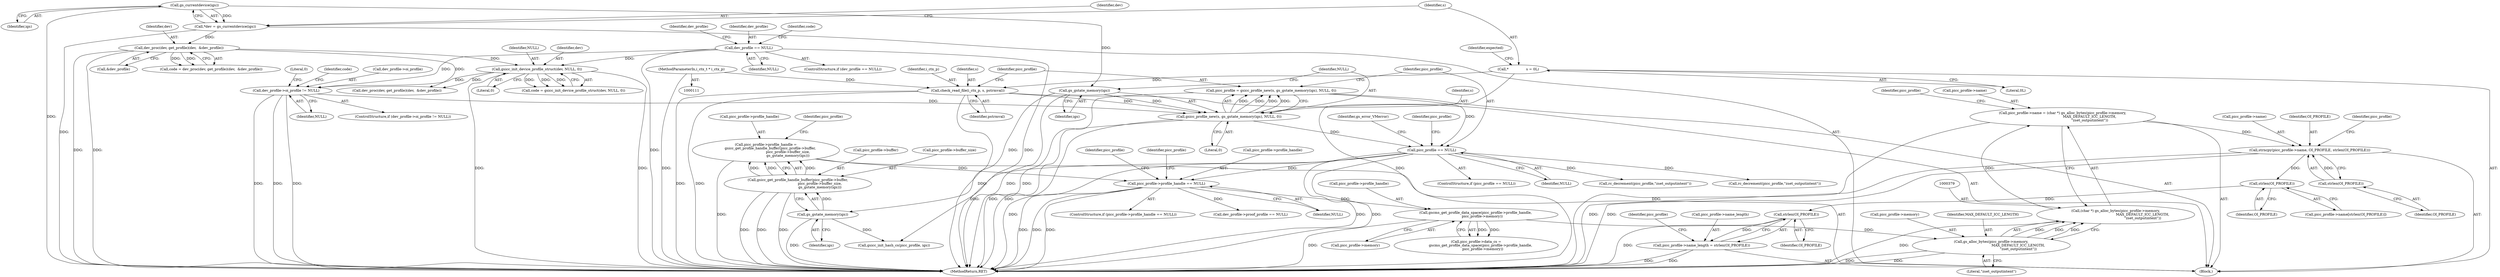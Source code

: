 digraph "0_ghostscript_67d760ab775dae4efe803b5944b0439aa3c0b04a_1@API" {
"1000405" [label="(Call,strlen(OI_PROFILE))"];
"1000398" [label="(Call,strlen(OI_PROFILE))"];
"1000386" [label="(Call,strncpy(picc_profile->name, OI_PROFILE, strlen(OI_PROFILE)))"];
"1000374" [label="(Call,picc_profile->name = (char *) gs_alloc_bytes(picc_profile->memory,\n                                                 MAX_DEFAULT_ICC_LENGTH,\n                                                 \"zset_outputintent\"))"];
"1000378" [label="(Call,(char *) gs_alloc_bytes(picc_profile->memory,\n                                                 MAX_DEFAULT_ICC_LENGTH,\n                                                 \"zset_outputintent\"))"];
"1000380" [label="(Call,gs_alloc_bytes(picc_profile->memory,\n                                                 MAX_DEFAULT_ICC_LENGTH,\n                                                 \"zset_outputintent\"))"];
"1000302" [label="(Call,gscms_get_profile_data_space(picc_profile->profile_handle,\n            picc_profile->memory))"];
"1000286" [label="(Call,picc_profile->profile_handle == NULL)"];
"1000272" [label="(Call,picc_profile->profile_handle =\n        gsicc_get_profile_handle_buffer(picc_profile->buffer,\n                                        picc_profile->buffer_size,\n                                        gs_gstate_memory(igs)))"];
"1000276" [label="(Call,gsicc_get_profile_handle_buffer(picc_profile->buffer,\n                                        picc_profile->buffer_size,\n                                        gs_gstate_memory(igs)))"];
"1000283" [label="(Call,gs_gstate_memory(igs))"];
"1000255" [label="(Call,gs_gstate_memory(igs))"];
"1000125" [label="(Call,gs_currentdevice(igs))"];
"1000260" [label="(Call,picc_profile == NULL)"];
"1000251" [label="(Call,picc_profile = gsicc_profile_new(s, gs_gstate_memory(igs), NULL, 0))"];
"1000253" [label="(Call,gsicc_profile_new(s, gs_gstate_memory(igs), NULL, 0))"];
"1000247" [label="(Call,check_read_file(i_ctx_p, s, pstrmval))"];
"1000112" [label="(MethodParameterIn,i_ctx_t * i_ctx_p)"];
"1000129" [label="(Call,*                s = 0L)"];
"1000205" [label="(Call,dev_profile->oi_profile != NULL)"];
"1000176" [label="(Call,dev_profile == NULL)"];
"1000182" [label="(Call,gsicc_init_device_profile_struct(dev, NULL, 0))"];
"1000165" [label="(Call,dev_proc(dev, get_profile)(dev,  &dev_profile))"];
"1000123" [label="(Call,*dev = gs_currentdevice(igs))"];
"1000391" [label="(Call,strlen(OI_PROFILE))"];
"1000401" [label="(Call,picc_profile->name_length = strlen(OI_PROFILE))"];
"1000396" [label="(Identifier,picc_profile)"];
"1000381" [label="(Call,picc_profile->memory)"];
"1000175" [label="(ControlStructure,if (dev_profile == NULL))"];
"1000249" [label="(Identifier,s)"];
"1000180" [label="(Call,code = gsicc_init_device_profile_struct(dev, NULL, 0))"];
"1000272" [label="(Call,picc_profile->profile_handle =\n        gsicc_get_profile_handle_buffer(picc_profile->buffer,\n                                        picc_profile->buffer_size,\n                                        gs_gstate_memory(igs)))"];
"1000409" [label="(Identifier,picc_profile)"];
"1000123" [label="(Call,*dev = gs_currentdevice(igs))"];
"1000386" [label="(Call,strncpy(picc_profile->name, OI_PROFILE, strlen(OI_PROFILE)))"];
"1000251" [label="(Call,picc_profile = gsicc_profile_new(s, gs_gstate_memory(igs), NULL, 0))"];
"1000300" [label="(Identifier,picc_profile)"];
"1000177" [label="(Identifier,dev_profile)"];
"1000258" [label="(Literal,0)"];
"1000257" [label="(Identifier,NULL)"];
"1000280" [label="(Call,picc_profile->buffer_size)"];
"1000112" [label="(MethodParameterIn,i_ctx_t * i_ctx_p)"];
"1000378" [label="(Call,(char *) gs_alloc_bytes(picc_profile->memory,\n                                                 MAX_DEFAULT_ICC_LENGTH,\n                                                 \"zset_outputintent\"))"];
"1000394" [label="(Call,picc_profile->name[strlen(OI_PROFILE)])"];
"1000276" [label="(Call,gsicc_get_profile_handle_buffer(picc_profile->buffer,\n                                        picc_profile->buffer_size,\n                                        gs_gstate_memory(igs)))"];
"1000212" [label="(Literal,0)"];
"1000392" [label="(Identifier,OI_PROFILE)"];
"1000277" [label="(Call,picc_profile->buffer)"];
"1000166" [label="(Identifier,dev)"];
"1000181" [label="(Identifier,code)"];
"1000302" [label="(Call,gscms_get_profile_data_space(picc_profile->profile_handle,\n            picc_profile->memory))"];
"1000182" [label="(Call,gsicc_init_device_profile_struct(dev, NULL, 0))"];
"1000385" [label="(Literal,\"zset_outputintent\")"];
"1000194" [label="(Call,dev_proc(dev, get_profile)(dev,  &dev_profile))"];
"1000391" [label="(Call,strlen(OI_PROFILE))"];
"1000259" [label="(ControlStructure,if (picc_profile == NULL))"];
"1000183" [label="(Identifier,dev)"];
"1000163" [label="(Call,code = dev_proc(dev, get_profile)(dev,  &dev_profile))"];
"1000265" [label="(Identifier,gs_error_VMerror)"];
"1000405" [label="(Call,strlen(OI_PROFILE))"];
"1000375" [label="(Call,picc_profile->name)"];
"1000261" [label="(Identifier,picc_profile)"];
"1000129" [label="(Call,*                s = 0L)"];
"1000284" [label="(Identifier,igs)"];
"1000176" [label="(Call,dev_profile == NULL)"];
"1000209" [label="(Identifier,NULL)"];
"1000185" [label="(Literal,0)"];
"1000260" [label="(Call,picc_profile == NULL)"];
"1000252" [label="(Identifier,picc_profile)"];
"1000366" [label="(Call,gsicc_init_hash_cs(picc_profile, igs))"];
"1000298" [label="(Call,picc_profile->data_cs =\n        gscms_get_profile_data_space(picc_profile->profile_handle,\n            picc_profile->memory))"];
"1000207" [label="(Identifier,dev_profile)"];
"1000126" [label="(Identifier,igs)"];
"1000303" [label="(Call,picc_profile->profile_handle)"];
"1000214" [label="(Identifier,code)"];
"1000204" [label="(ControlStructure,if (dev_profile->oi_profile != NULL))"];
"1000285" [label="(ControlStructure,if (picc_profile->profile_handle == NULL))"];
"1000269" [label="(Identifier,picc_profile)"];
"1000255" [label="(Call,gs_gstate_memory(igs))"];
"1000256" [label="(Identifier,igs)"];
"1000250" [label="(Identifier,pstrmval)"];
"1000262" [label="(Identifier,NULL)"];
"1000283" [label="(Call,gs_gstate_memory(igs))"];
"1000387" [label="(Call,picc_profile->name)"];
"1000253" [label="(Call,gsicc_profile_new(s, gs_gstate_memory(igs), NULL, 0))"];
"1000374" [label="(Call,picc_profile->name = (char *) gs_alloc_bytes(picc_profile->memory,\n                                                 MAX_DEFAULT_ICC_LENGTH,\n                                                 \"zset_outputintent\"))"];
"1000113" [label="(Block,)"];
"1000206" [label="(Call,dev_profile->oi_profile)"];
"1000254" [label="(Identifier,s)"];
"1000165" [label="(Call,dev_proc(dev, get_profile)(dev,  &dev_profile))"];
"1000287" [label="(Call,picc_profile->profile_handle)"];
"1000167" [label="(Call,&dev_profile)"];
"1000248" [label="(Identifier,i_ctx_p)"];
"1000390" [label="(Identifier,OI_PROFILE)"];
"1000286" [label="(Call,picc_profile->profile_handle == NULL)"];
"1000380" [label="(Call,gs_alloc_bytes(picc_profile->memory,\n                                                 MAX_DEFAULT_ICC_LENGTH,\n                                                 \"zset_outputintent\"))"];
"1000451" [label="(Call,dev_profile->proof_profile == NULL)"];
"1000361" [label="(Call,rc_decrement(picc_profile,\"zset_outputintent\"))"];
"1000399" [label="(Identifier,OI_PROFILE)"];
"1000124" [label="(Identifier,dev)"];
"1000384" [label="(Identifier,MAX_DEFAULT_ICC_LENGTH)"];
"1000273" [label="(Call,picc_profile->profile_handle)"];
"1000406" [label="(Identifier,OI_PROFILE)"];
"1000131" [label="(Literal,0L)"];
"1000290" [label="(Identifier,NULL)"];
"1000401" [label="(Call,picc_profile->name_length = strlen(OI_PROFILE))"];
"1000184" [label="(Identifier,NULL)"];
"1000292" [label="(Call,rc_decrement(picc_profile,\"zset_outputintent\"))"];
"1000398" [label="(Call,strlen(OI_PROFILE))"];
"1000178" [label="(Identifier,NULL)"];
"1000125" [label="(Call,gs_currentdevice(igs))"];
"1000306" [label="(Call,picc_profile->memory)"];
"1000139" [label="(Identifier,expected)"];
"1000524" [label="(MethodReturn,RET)"];
"1000247" [label="(Call,check_read_file(i_ctx_p, s, pstrmval))"];
"1000288" [label="(Identifier,picc_profile)"];
"1000388" [label="(Identifier,picc_profile)"];
"1000130" [label="(Identifier,s)"];
"1000402" [label="(Call,picc_profile->name_length)"];
"1000205" [label="(Call,dev_profile->oi_profile != NULL)"];
"1000293" [label="(Identifier,picc_profile)"];
"1000405" -> "1000401"  [label="AST: "];
"1000405" -> "1000406"  [label="CFG: "];
"1000406" -> "1000405"  [label="AST: "];
"1000401" -> "1000405"  [label="CFG: "];
"1000405" -> "1000524"  [label="DDG: "];
"1000405" -> "1000401"  [label="DDG: "];
"1000398" -> "1000405"  [label="DDG: "];
"1000398" -> "1000394"  [label="AST: "];
"1000398" -> "1000399"  [label="CFG: "];
"1000399" -> "1000398"  [label="AST: "];
"1000394" -> "1000398"  [label="CFG: "];
"1000386" -> "1000398"  [label="DDG: "];
"1000386" -> "1000113"  [label="AST: "];
"1000386" -> "1000391"  [label="CFG: "];
"1000387" -> "1000386"  [label="AST: "];
"1000390" -> "1000386"  [label="AST: "];
"1000391" -> "1000386"  [label="AST: "];
"1000396" -> "1000386"  [label="CFG: "];
"1000386" -> "1000524"  [label="DDG: "];
"1000386" -> "1000524"  [label="DDG: "];
"1000374" -> "1000386"  [label="DDG: "];
"1000391" -> "1000386"  [label="DDG: "];
"1000374" -> "1000113"  [label="AST: "];
"1000374" -> "1000378"  [label="CFG: "];
"1000375" -> "1000374"  [label="AST: "];
"1000378" -> "1000374"  [label="AST: "];
"1000388" -> "1000374"  [label="CFG: "];
"1000374" -> "1000524"  [label="DDG: "];
"1000378" -> "1000374"  [label="DDG: "];
"1000378" -> "1000380"  [label="CFG: "];
"1000379" -> "1000378"  [label="AST: "];
"1000380" -> "1000378"  [label="AST: "];
"1000378" -> "1000524"  [label="DDG: "];
"1000380" -> "1000378"  [label="DDG: "];
"1000380" -> "1000378"  [label="DDG: "];
"1000380" -> "1000378"  [label="DDG: "];
"1000380" -> "1000385"  [label="CFG: "];
"1000381" -> "1000380"  [label="AST: "];
"1000384" -> "1000380"  [label="AST: "];
"1000385" -> "1000380"  [label="AST: "];
"1000380" -> "1000524"  [label="DDG: "];
"1000380" -> "1000524"  [label="DDG: "];
"1000302" -> "1000380"  [label="DDG: "];
"1000302" -> "1000298"  [label="AST: "];
"1000302" -> "1000306"  [label="CFG: "];
"1000303" -> "1000302"  [label="AST: "];
"1000306" -> "1000302"  [label="AST: "];
"1000298" -> "1000302"  [label="CFG: "];
"1000302" -> "1000524"  [label="DDG: "];
"1000302" -> "1000298"  [label="DDG: "];
"1000302" -> "1000298"  [label="DDG: "];
"1000286" -> "1000302"  [label="DDG: "];
"1000286" -> "1000285"  [label="AST: "];
"1000286" -> "1000290"  [label="CFG: "];
"1000287" -> "1000286"  [label="AST: "];
"1000290" -> "1000286"  [label="AST: "];
"1000293" -> "1000286"  [label="CFG: "];
"1000300" -> "1000286"  [label="CFG: "];
"1000286" -> "1000524"  [label="DDG: "];
"1000286" -> "1000524"  [label="DDG: "];
"1000286" -> "1000524"  [label="DDG: "];
"1000272" -> "1000286"  [label="DDG: "];
"1000260" -> "1000286"  [label="DDG: "];
"1000286" -> "1000451"  [label="DDG: "];
"1000272" -> "1000113"  [label="AST: "];
"1000272" -> "1000276"  [label="CFG: "];
"1000273" -> "1000272"  [label="AST: "];
"1000276" -> "1000272"  [label="AST: "];
"1000288" -> "1000272"  [label="CFG: "];
"1000272" -> "1000524"  [label="DDG: "];
"1000276" -> "1000272"  [label="DDG: "];
"1000276" -> "1000272"  [label="DDG: "];
"1000276" -> "1000272"  [label="DDG: "];
"1000276" -> "1000283"  [label="CFG: "];
"1000277" -> "1000276"  [label="AST: "];
"1000280" -> "1000276"  [label="AST: "];
"1000283" -> "1000276"  [label="AST: "];
"1000276" -> "1000524"  [label="DDG: "];
"1000276" -> "1000524"  [label="DDG: "];
"1000276" -> "1000524"  [label="DDG: "];
"1000283" -> "1000276"  [label="DDG: "];
"1000283" -> "1000284"  [label="CFG: "];
"1000284" -> "1000283"  [label="AST: "];
"1000283" -> "1000524"  [label="DDG: "];
"1000255" -> "1000283"  [label="DDG: "];
"1000283" -> "1000366"  [label="DDG: "];
"1000255" -> "1000253"  [label="AST: "];
"1000255" -> "1000256"  [label="CFG: "];
"1000256" -> "1000255"  [label="AST: "];
"1000257" -> "1000255"  [label="CFG: "];
"1000255" -> "1000524"  [label="DDG: "];
"1000255" -> "1000253"  [label="DDG: "];
"1000125" -> "1000255"  [label="DDG: "];
"1000125" -> "1000123"  [label="AST: "];
"1000125" -> "1000126"  [label="CFG: "];
"1000126" -> "1000125"  [label="AST: "];
"1000123" -> "1000125"  [label="CFG: "];
"1000125" -> "1000524"  [label="DDG: "];
"1000125" -> "1000123"  [label="DDG: "];
"1000260" -> "1000259"  [label="AST: "];
"1000260" -> "1000262"  [label="CFG: "];
"1000261" -> "1000260"  [label="AST: "];
"1000262" -> "1000260"  [label="AST: "];
"1000265" -> "1000260"  [label="CFG: "];
"1000269" -> "1000260"  [label="CFG: "];
"1000260" -> "1000524"  [label="DDG: "];
"1000260" -> "1000524"  [label="DDG: "];
"1000260" -> "1000524"  [label="DDG: "];
"1000251" -> "1000260"  [label="DDG: "];
"1000253" -> "1000260"  [label="DDG: "];
"1000260" -> "1000292"  [label="DDG: "];
"1000260" -> "1000361"  [label="DDG: "];
"1000260" -> "1000366"  [label="DDG: "];
"1000251" -> "1000113"  [label="AST: "];
"1000251" -> "1000253"  [label="CFG: "];
"1000252" -> "1000251"  [label="AST: "];
"1000253" -> "1000251"  [label="AST: "];
"1000261" -> "1000251"  [label="CFG: "];
"1000251" -> "1000524"  [label="DDG: "];
"1000253" -> "1000251"  [label="DDG: "];
"1000253" -> "1000251"  [label="DDG: "];
"1000253" -> "1000251"  [label="DDG: "];
"1000253" -> "1000251"  [label="DDG: "];
"1000253" -> "1000258"  [label="CFG: "];
"1000254" -> "1000253"  [label="AST: "];
"1000257" -> "1000253"  [label="AST: "];
"1000258" -> "1000253"  [label="AST: "];
"1000253" -> "1000524"  [label="DDG: "];
"1000253" -> "1000524"  [label="DDG: "];
"1000247" -> "1000253"  [label="DDG: "];
"1000205" -> "1000253"  [label="DDG: "];
"1000247" -> "1000113"  [label="AST: "];
"1000247" -> "1000250"  [label="CFG: "];
"1000248" -> "1000247"  [label="AST: "];
"1000249" -> "1000247"  [label="AST: "];
"1000250" -> "1000247"  [label="AST: "];
"1000252" -> "1000247"  [label="CFG: "];
"1000247" -> "1000524"  [label="DDG: "];
"1000247" -> "1000524"  [label="DDG: "];
"1000247" -> "1000524"  [label="DDG: "];
"1000112" -> "1000247"  [label="DDG: "];
"1000129" -> "1000247"  [label="DDG: "];
"1000112" -> "1000111"  [label="AST: "];
"1000112" -> "1000524"  [label="DDG: "];
"1000129" -> "1000113"  [label="AST: "];
"1000129" -> "1000131"  [label="CFG: "];
"1000130" -> "1000129"  [label="AST: "];
"1000131" -> "1000129"  [label="AST: "];
"1000139" -> "1000129"  [label="CFG: "];
"1000129" -> "1000524"  [label="DDG: "];
"1000205" -> "1000204"  [label="AST: "];
"1000205" -> "1000209"  [label="CFG: "];
"1000206" -> "1000205"  [label="AST: "];
"1000209" -> "1000205"  [label="AST: "];
"1000212" -> "1000205"  [label="CFG: "];
"1000214" -> "1000205"  [label="CFG: "];
"1000205" -> "1000524"  [label="DDG: "];
"1000205" -> "1000524"  [label="DDG: "];
"1000205" -> "1000524"  [label="DDG: "];
"1000176" -> "1000205"  [label="DDG: "];
"1000182" -> "1000205"  [label="DDG: "];
"1000176" -> "1000175"  [label="AST: "];
"1000176" -> "1000178"  [label="CFG: "];
"1000177" -> "1000176"  [label="AST: "];
"1000178" -> "1000176"  [label="AST: "];
"1000181" -> "1000176"  [label="CFG: "];
"1000207" -> "1000176"  [label="CFG: "];
"1000176" -> "1000524"  [label="DDG: "];
"1000176" -> "1000524"  [label="DDG: "];
"1000176" -> "1000182"  [label="DDG: "];
"1000182" -> "1000180"  [label="AST: "];
"1000182" -> "1000185"  [label="CFG: "];
"1000183" -> "1000182"  [label="AST: "];
"1000184" -> "1000182"  [label="AST: "];
"1000185" -> "1000182"  [label="AST: "];
"1000180" -> "1000182"  [label="CFG: "];
"1000182" -> "1000524"  [label="DDG: "];
"1000182" -> "1000524"  [label="DDG: "];
"1000182" -> "1000180"  [label="DDG: "];
"1000182" -> "1000180"  [label="DDG: "];
"1000182" -> "1000180"  [label="DDG: "];
"1000165" -> "1000182"  [label="DDG: "];
"1000182" -> "1000194"  [label="DDG: "];
"1000165" -> "1000163"  [label="AST: "];
"1000165" -> "1000167"  [label="CFG: "];
"1000166" -> "1000165"  [label="AST: "];
"1000167" -> "1000165"  [label="AST: "];
"1000163" -> "1000165"  [label="CFG: "];
"1000165" -> "1000524"  [label="DDG: "];
"1000165" -> "1000524"  [label="DDG: "];
"1000165" -> "1000163"  [label="DDG: "];
"1000165" -> "1000163"  [label="DDG: "];
"1000123" -> "1000165"  [label="DDG: "];
"1000165" -> "1000194"  [label="DDG: "];
"1000123" -> "1000113"  [label="AST: "];
"1000124" -> "1000123"  [label="AST: "];
"1000130" -> "1000123"  [label="CFG: "];
"1000123" -> "1000524"  [label="DDG: "];
"1000391" -> "1000392"  [label="CFG: "];
"1000392" -> "1000391"  [label="AST: "];
"1000401" -> "1000113"  [label="AST: "];
"1000402" -> "1000401"  [label="AST: "];
"1000409" -> "1000401"  [label="CFG: "];
"1000401" -> "1000524"  [label="DDG: "];
"1000401" -> "1000524"  [label="DDG: "];
}
